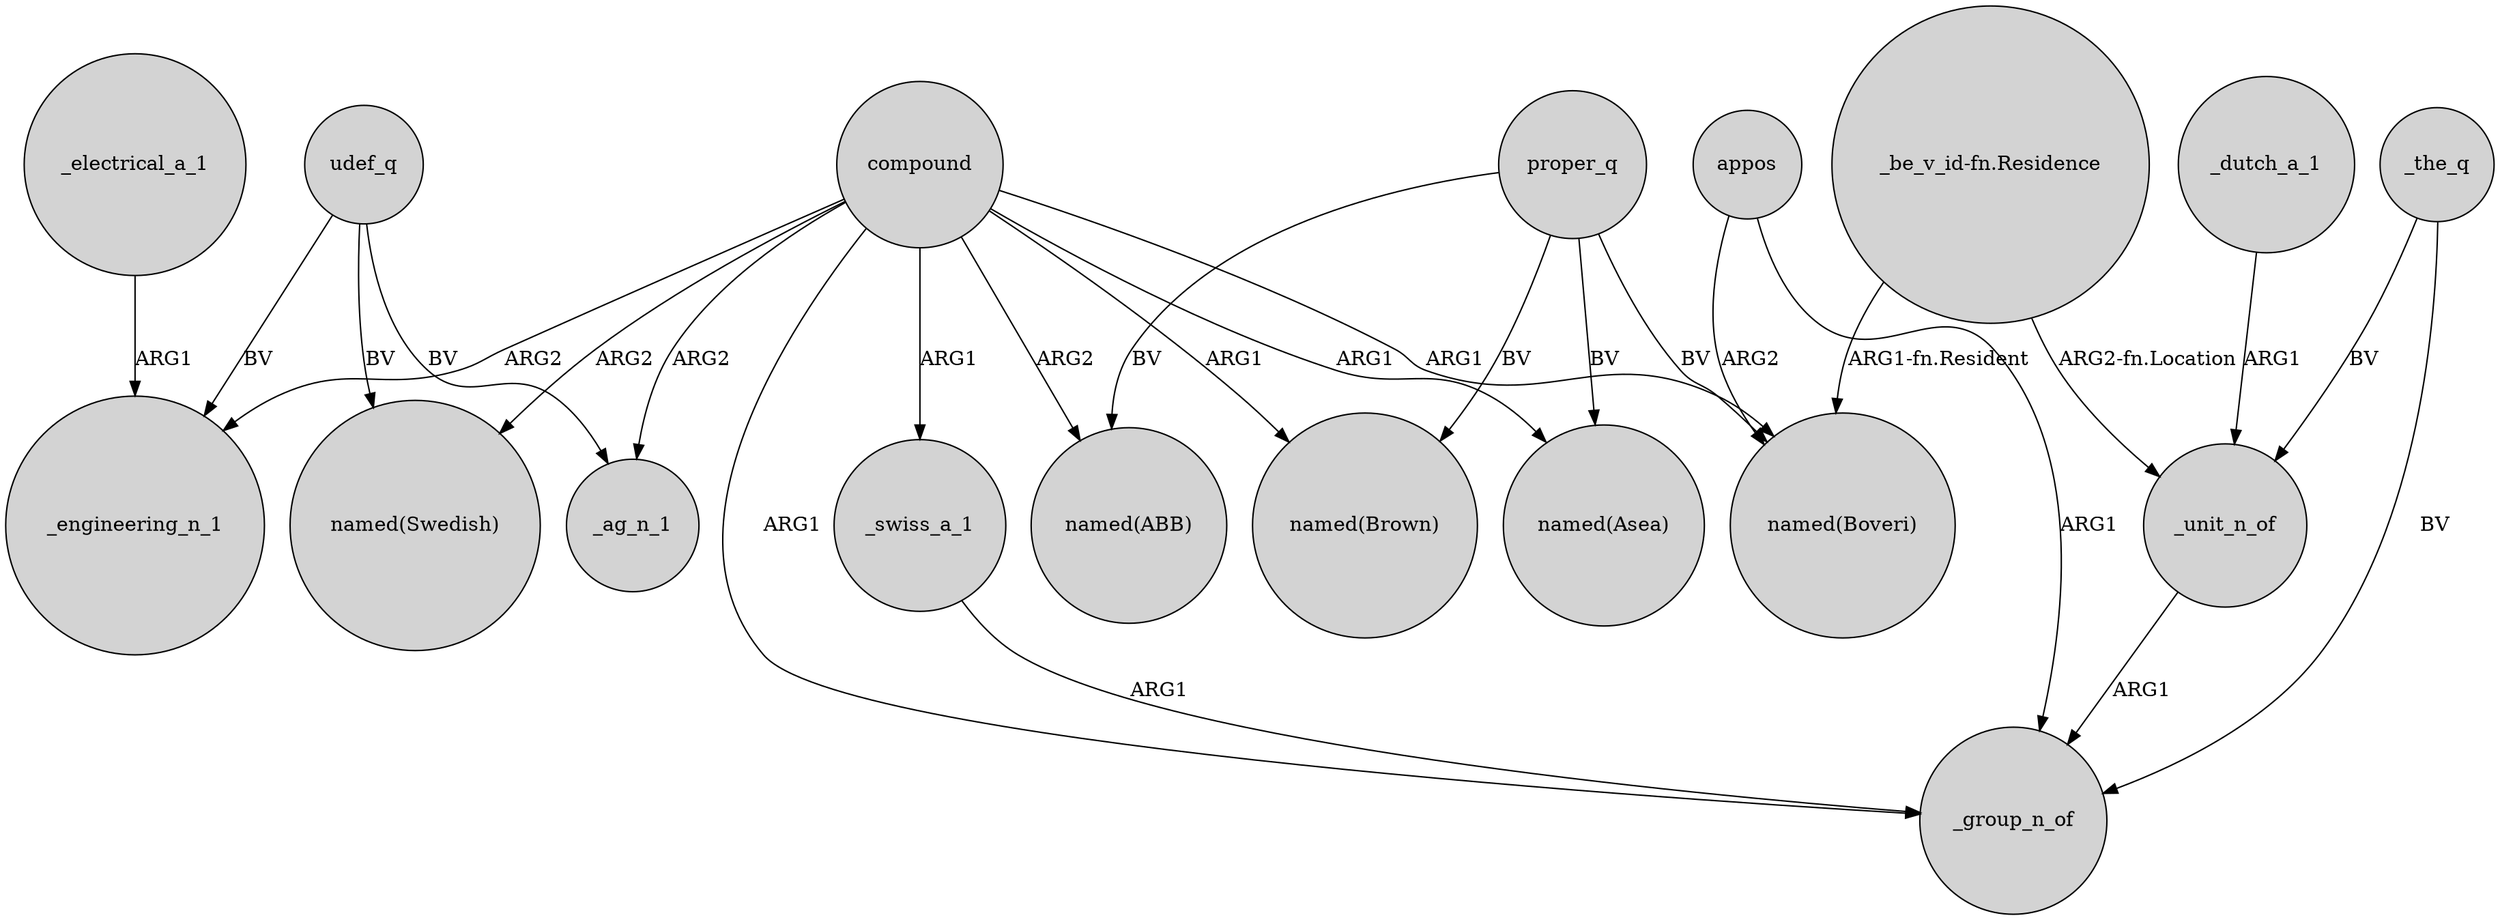 digraph {
	node [shape=circle style=filled]
	udef_q -> "named(Swedish)" [label=BV]
	"_be_v_id-fn.Residence" -> _unit_n_of [label="ARG2-fn.Location"]
	compound -> "named(Brown)" [label=ARG1]
	proper_q -> "named(Asea)" [label=BV]
	compound -> _swiss_a_1 [label=ARG1]
	appos -> _group_n_of [label=ARG1]
	compound -> _ag_n_1 [label=ARG2]
	compound -> _group_n_of [label=ARG1]
	_electrical_a_1 -> _engineering_n_1 [label=ARG1]
	udef_q -> _engineering_n_1 [label=BV]
	_unit_n_of -> _group_n_of [label=ARG1]
	appos -> "named(Boveri)" [label=ARG2]
	compound -> "named(Boveri)" [label=ARG1]
	compound -> _engineering_n_1 [label=ARG2]
	compound -> "named(Asea)" [label=ARG1]
	"_be_v_id-fn.Residence" -> "named(Boveri)" [label="ARG1-fn.Resident"]
	_the_q -> _group_n_of [label=BV]
	proper_q -> "named(ABB)" [label=BV]
	udef_q -> _ag_n_1 [label=BV]
	proper_q -> "named(Boveri)" [label=BV]
	compound -> "named(ABB)" [label=ARG2]
	_dutch_a_1 -> _unit_n_of [label=ARG1]
	proper_q -> "named(Brown)" [label=BV]
	_the_q -> _unit_n_of [label=BV]
	compound -> "named(Swedish)" [label=ARG2]
	_swiss_a_1 -> _group_n_of [label=ARG1]
}
